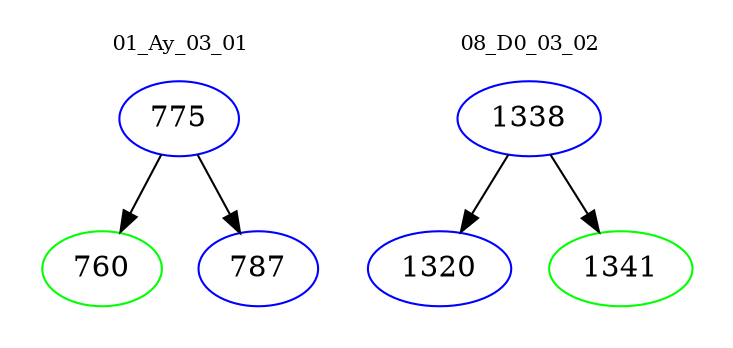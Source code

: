 digraph{
subgraph cluster_0 {
color = white
label = "01_Ay_03_01";
fontsize=10;
T0_775 [label="775", color="blue"]
T0_775 -> T0_760 [color="black"]
T0_760 [label="760", color="green"]
T0_775 -> T0_787 [color="black"]
T0_787 [label="787", color="blue"]
}
subgraph cluster_1 {
color = white
label = "08_D0_03_02";
fontsize=10;
T1_1338 [label="1338", color="blue"]
T1_1338 -> T1_1320 [color="black"]
T1_1320 [label="1320", color="blue"]
T1_1338 -> T1_1341 [color="black"]
T1_1341 [label="1341", color="green"]
}
}
